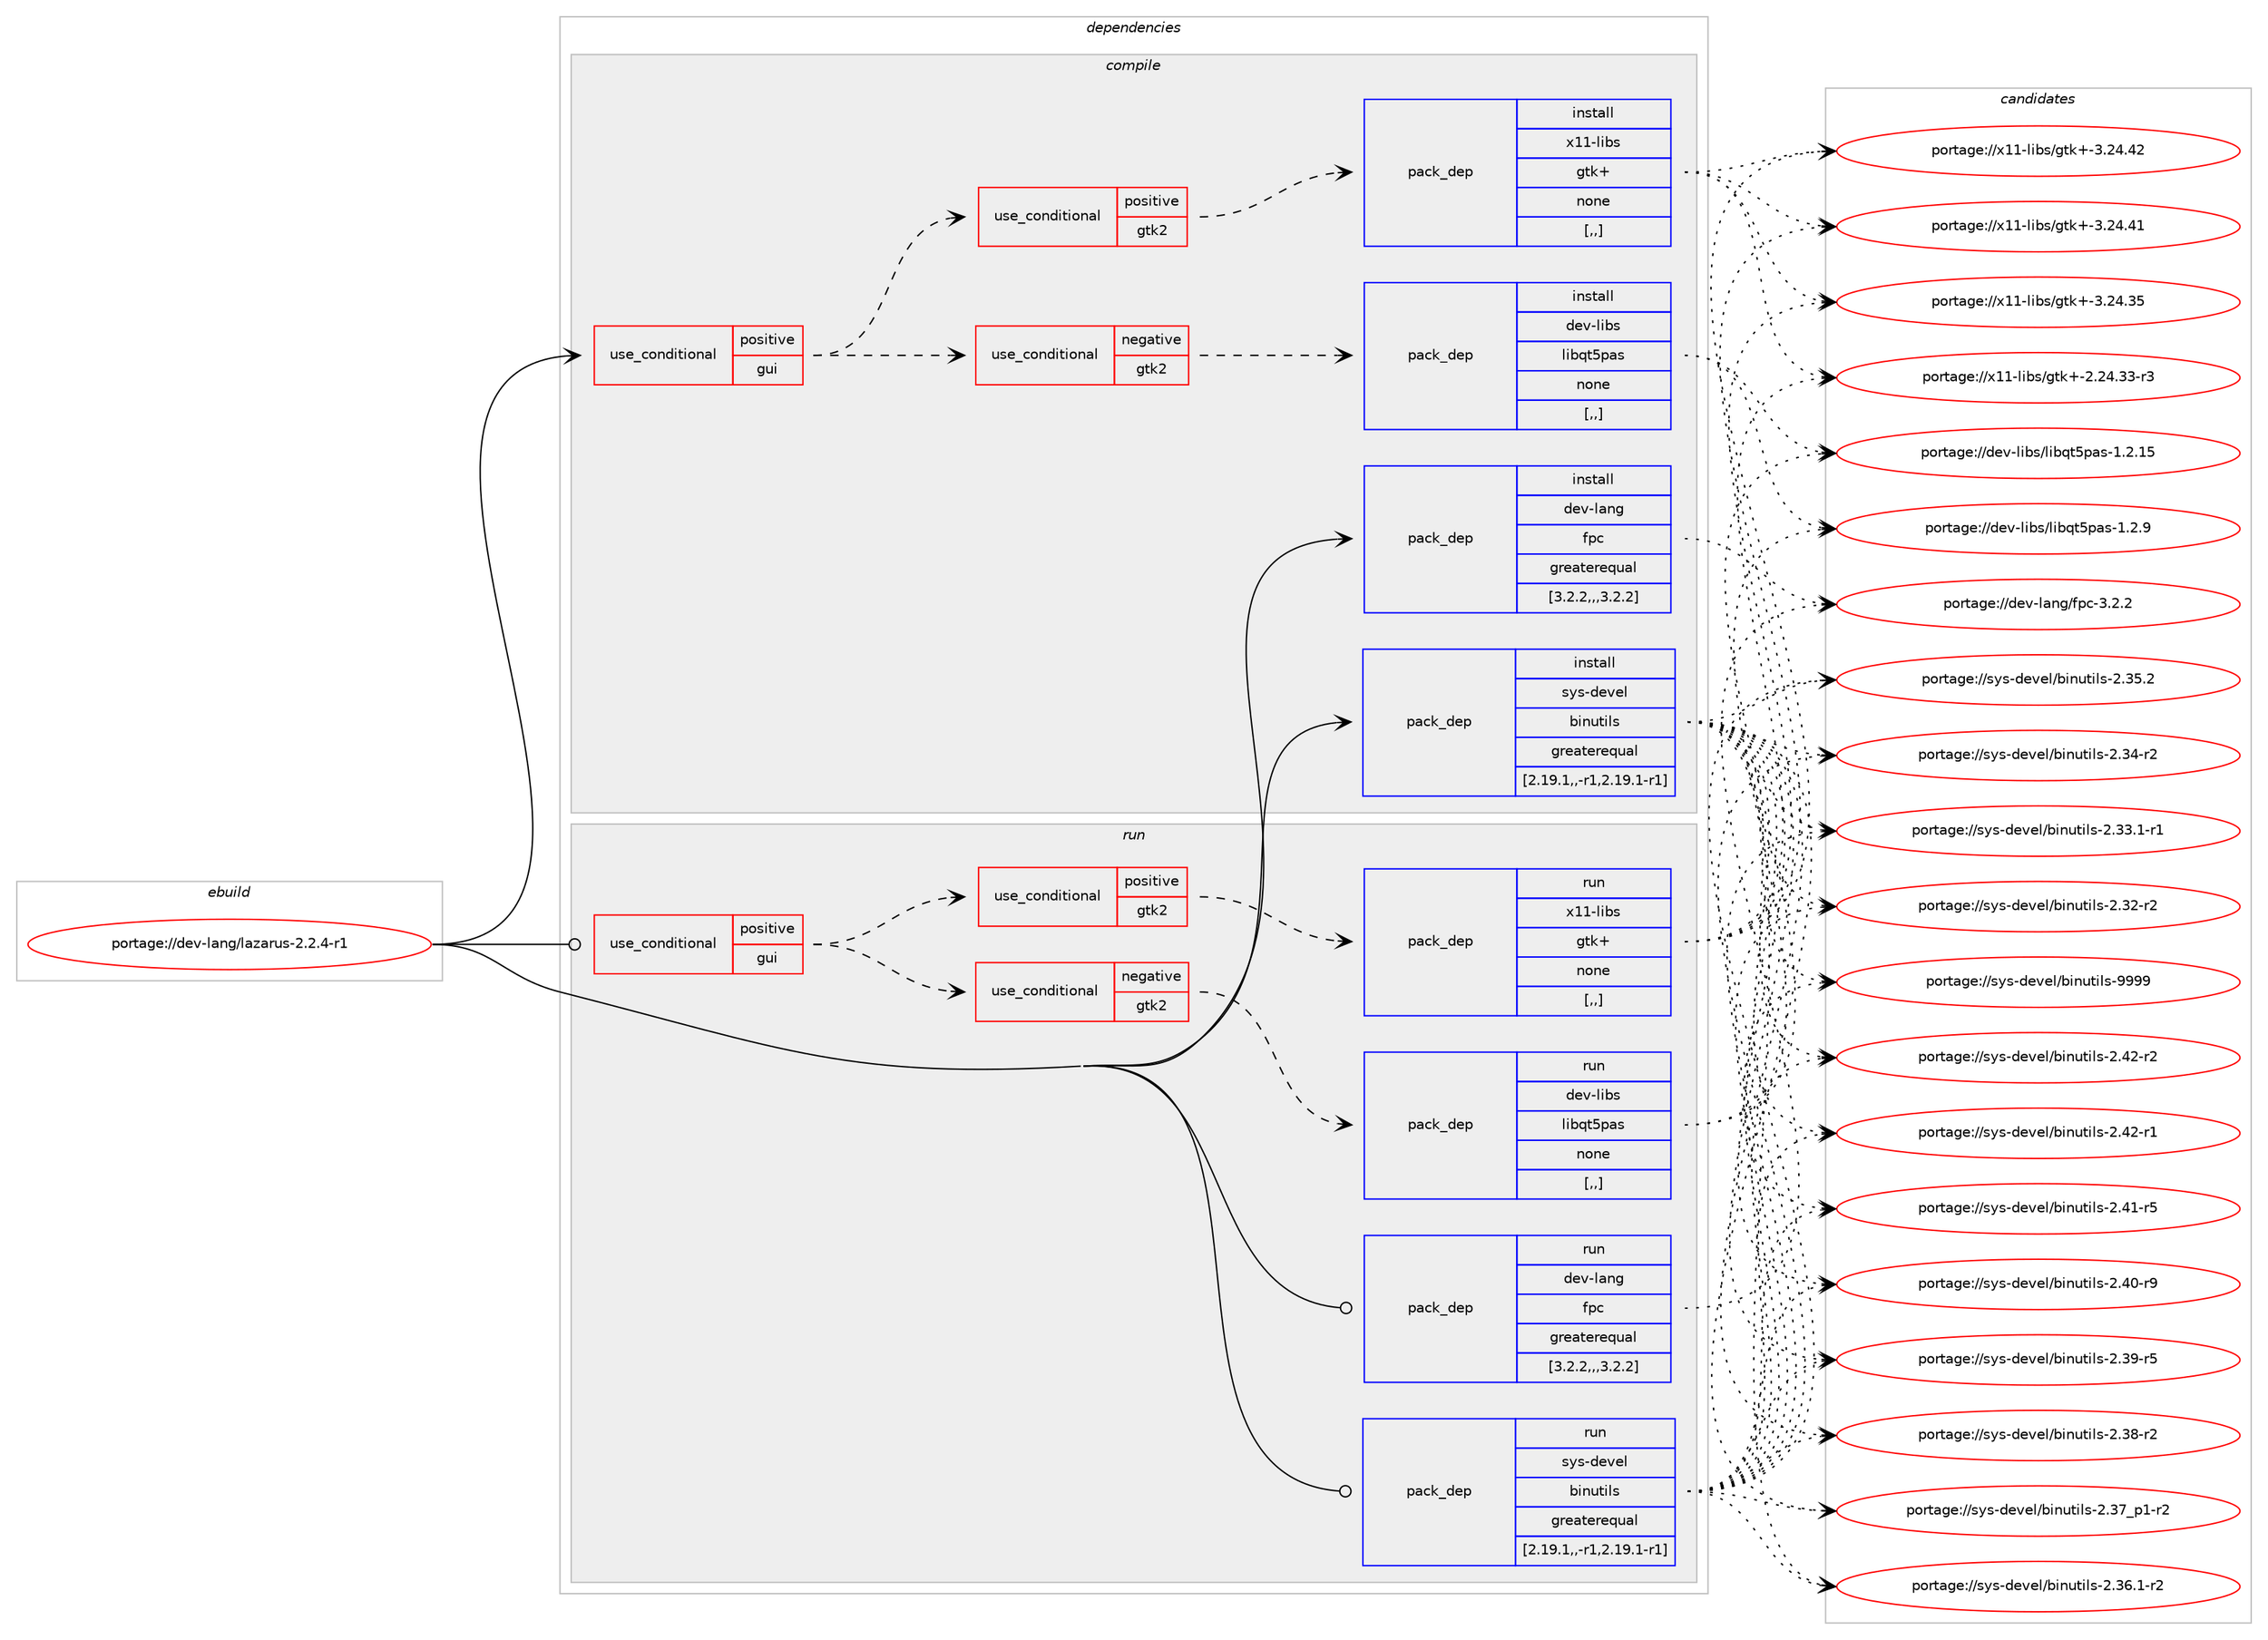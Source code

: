 digraph prolog {

# *************
# Graph options
# *************

newrank=true;
concentrate=true;
compound=true;
graph [rankdir=LR,fontname=Helvetica,fontsize=10,ranksep=1.5];#, ranksep=2.5, nodesep=0.2];
edge  [arrowhead=vee];
node  [fontname=Helvetica,fontsize=10];

# **********
# The ebuild
# **********

subgraph cluster_leftcol {
color=gray;
label=<<i>ebuild</i>>;
id [label="portage://dev-lang/lazarus-2.2.4-r1", color=red, width=4, href="../dev-lang/lazarus-2.2.4-r1.svg"];
}

# ****************
# The dependencies
# ****************

subgraph cluster_midcol {
color=gray;
label=<<i>dependencies</i>>;
subgraph cluster_compile {
fillcolor="#eeeeee";
style=filled;
label=<<i>compile</i>>;
subgraph cond23077 {
dependency99868 [label=<<TABLE BORDER="0" CELLBORDER="1" CELLSPACING="0" CELLPADDING="4"><TR><TD ROWSPAN="3" CELLPADDING="10">use_conditional</TD></TR><TR><TD>positive</TD></TR><TR><TD>gui</TD></TR></TABLE>>, shape=none, color=red];
subgraph cond23078 {
dependency99869 [label=<<TABLE BORDER="0" CELLBORDER="1" CELLSPACING="0" CELLPADDING="4"><TR><TD ROWSPAN="3" CELLPADDING="10">use_conditional</TD></TR><TR><TD>negative</TD></TR><TR><TD>gtk2</TD></TR></TABLE>>, shape=none, color=red];
subgraph pack75719 {
dependency99870 [label=<<TABLE BORDER="0" CELLBORDER="1" CELLSPACING="0" CELLPADDING="4" WIDTH="220"><TR><TD ROWSPAN="6" CELLPADDING="30">pack_dep</TD></TR><TR><TD WIDTH="110">install</TD></TR><TR><TD>dev-libs</TD></TR><TR><TD>libqt5pas</TD></TR><TR><TD>none</TD></TR><TR><TD>[,,]</TD></TR></TABLE>>, shape=none, color=blue];
}
dependency99869:e -> dependency99870:w [weight=20,style="dashed",arrowhead="vee"];
}
dependency99868:e -> dependency99869:w [weight=20,style="dashed",arrowhead="vee"];
subgraph cond23079 {
dependency99871 [label=<<TABLE BORDER="0" CELLBORDER="1" CELLSPACING="0" CELLPADDING="4"><TR><TD ROWSPAN="3" CELLPADDING="10">use_conditional</TD></TR><TR><TD>positive</TD></TR><TR><TD>gtk2</TD></TR></TABLE>>, shape=none, color=red];
subgraph pack75720 {
dependency99872 [label=<<TABLE BORDER="0" CELLBORDER="1" CELLSPACING="0" CELLPADDING="4" WIDTH="220"><TR><TD ROWSPAN="6" CELLPADDING="30">pack_dep</TD></TR><TR><TD WIDTH="110">install</TD></TR><TR><TD>x11-libs</TD></TR><TR><TD>gtk+</TD></TR><TR><TD>none</TD></TR><TR><TD>[,,]</TD></TR></TABLE>>, shape=none, color=blue];
}
dependency99871:e -> dependency99872:w [weight=20,style="dashed",arrowhead="vee"];
}
dependency99868:e -> dependency99871:w [weight=20,style="dashed",arrowhead="vee"];
}
id:e -> dependency99868:w [weight=20,style="solid",arrowhead="vee"];
subgraph pack75721 {
dependency99873 [label=<<TABLE BORDER="0" CELLBORDER="1" CELLSPACING="0" CELLPADDING="4" WIDTH="220"><TR><TD ROWSPAN="6" CELLPADDING="30">pack_dep</TD></TR><TR><TD WIDTH="110">install</TD></TR><TR><TD>dev-lang</TD></TR><TR><TD>fpc</TD></TR><TR><TD>greaterequal</TD></TR><TR><TD>[3.2.2,,,3.2.2]</TD></TR></TABLE>>, shape=none, color=blue];
}
id:e -> dependency99873:w [weight=20,style="solid",arrowhead="vee"];
subgraph pack75722 {
dependency99874 [label=<<TABLE BORDER="0" CELLBORDER="1" CELLSPACING="0" CELLPADDING="4" WIDTH="220"><TR><TD ROWSPAN="6" CELLPADDING="30">pack_dep</TD></TR><TR><TD WIDTH="110">install</TD></TR><TR><TD>sys-devel</TD></TR><TR><TD>binutils</TD></TR><TR><TD>greaterequal</TD></TR><TR><TD>[2.19.1,,-r1,2.19.1-r1]</TD></TR></TABLE>>, shape=none, color=blue];
}
id:e -> dependency99874:w [weight=20,style="solid",arrowhead="vee"];
}
subgraph cluster_compileandrun {
fillcolor="#eeeeee";
style=filled;
label=<<i>compile and run</i>>;
}
subgraph cluster_run {
fillcolor="#eeeeee";
style=filled;
label=<<i>run</i>>;
subgraph cond23080 {
dependency99875 [label=<<TABLE BORDER="0" CELLBORDER="1" CELLSPACING="0" CELLPADDING="4"><TR><TD ROWSPAN="3" CELLPADDING="10">use_conditional</TD></TR><TR><TD>positive</TD></TR><TR><TD>gui</TD></TR></TABLE>>, shape=none, color=red];
subgraph cond23081 {
dependency99876 [label=<<TABLE BORDER="0" CELLBORDER="1" CELLSPACING="0" CELLPADDING="4"><TR><TD ROWSPAN="3" CELLPADDING="10">use_conditional</TD></TR><TR><TD>negative</TD></TR><TR><TD>gtk2</TD></TR></TABLE>>, shape=none, color=red];
subgraph pack75723 {
dependency99877 [label=<<TABLE BORDER="0" CELLBORDER="1" CELLSPACING="0" CELLPADDING="4" WIDTH="220"><TR><TD ROWSPAN="6" CELLPADDING="30">pack_dep</TD></TR><TR><TD WIDTH="110">run</TD></TR><TR><TD>dev-libs</TD></TR><TR><TD>libqt5pas</TD></TR><TR><TD>none</TD></TR><TR><TD>[,,]</TD></TR></TABLE>>, shape=none, color=blue];
}
dependency99876:e -> dependency99877:w [weight=20,style="dashed",arrowhead="vee"];
}
dependency99875:e -> dependency99876:w [weight=20,style="dashed",arrowhead="vee"];
subgraph cond23082 {
dependency99878 [label=<<TABLE BORDER="0" CELLBORDER="1" CELLSPACING="0" CELLPADDING="4"><TR><TD ROWSPAN="3" CELLPADDING="10">use_conditional</TD></TR><TR><TD>positive</TD></TR><TR><TD>gtk2</TD></TR></TABLE>>, shape=none, color=red];
subgraph pack75724 {
dependency99879 [label=<<TABLE BORDER="0" CELLBORDER="1" CELLSPACING="0" CELLPADDING="4" WIDTH="220"><TR><TD ROWSPAN="6" CELLPADDING="30">pack_dep</TD></TR><TR><TD WIDTH="110">run</TD></TR><TR><TD>x11-libs</TD></TR><TR><TD>gtk+</TD></TR><TR><TD>none</TD></TR><TR><TD>[,,]</TD></TR></TABLE>>, shape=none, color=blue];
}
dependency99878:e -> dependency99879:w [weight=20,style="dashed",arrowhead="vee"];
}
dependency99875:e -> dependency99878:w [weight=20,style="dashed",arrowhead="vee"];
}
id:e -> dependency99875:w [weight=20,style="solid",arrowhead="odot"];
subgraph pack75725 {
dependency99880 [label=<<TABLE BORDER="0" CELLBORDER="1" CELLSPACING="0" CELLPADDING="4" WIDTH="220"><TR><TD ROWSPAN="6" CELLPADDING="30">pack_dep</TD></TR><TR><TD WIDTH="110">run</TD></TR><TR><TD>dev-lang</TD></TR><TR><TD>fpc</TD></TR><TR><TD>greaterequal</TD></TR><TR><TD>[3.2.2,,,3.2.2]</TD></TR></TABLE>>, shape=none, color=blue];
}
id:e -> dependency99880:w [weight=20,style="solid",arrowhead="odot"];
subgraph pack75726 {
dependency99881 [label=<<TABLE BORDER="0" CELLBORDER="1" CELLSPACING="0" CELLPADDING="4" WIDTH="220"><TR><TD ROWSPAN="6" CELLPADDING="30">pack_dep</TD></TR><TR><TD WIDTH="110">run</TD></TR><TR><TD>sys-devel</TD></TR><TR><TD>binutils</TD></TR><TR><TD>greaterequal</TD></TR><TR><TD>[2.19.1,,-r1,2.19.1-r1]</TD></TR></TABLE>>, shape=none, color=blue];
}
id:e -> dependency99881:w [weight=20,style="solid",arrowhead="odot"];
}
}

# **************
# The candidates
# **************

subgraph cluster_choices {
rank=same;
color=gray;
label=<<i>candidates</i>>;

subgraph choice75719 {
color=black;
nodesep=1;
choice10010111845108105981154710810598113116531129711545494650464953 [label="portage://dev-libs/libqt5pas-1.2.15", color=red, width=4,href="../dev-libs/libqt5pas-1.2.15.svg"];
choice100101118451081059811547108105981131165311297115454946504657 [label="portage://dev-libs/libqt5pas-1.2.9", color=red, width=4,href="../dev-libs/libqt5pas-1.2.9.svg"];
dependency99870:e -> choice10010111845108105981154710810598113116531129711545494650464953:w [style=dotted,weight="100"];
dependency99870:e -> choice100101118451081059811547108105981131165311297115454946504657:w [style=dotted,weight="100"];
}
subgraph choice75720 {
color=black;
nodesep=1;
choice1204949451081059811547103116107434551465052465250 [label="portage://x11-libs/gtk+-3.24.42", color=red, width=4,href="../x11-libs/gtk+-3.24.42.svg"];
choice1204949451081059811547103116107434551465052465249 [label="portage://x11-libs/gtk+-3.24.41", color=red, width=4,href="../x11-libs/gtk+-3.24.41.svg"];
choice1204949451081059811547103116107434551465052465153 [label="portage://x11-libs/gtk+-3.24.35", color=red, width=4,href="../x11-libs/gtk+-3.24.35.svg"];
choice12049494510810598115471031161074345504650524651514511451 [label="portage://x11-libs/gtk+-2.24.33-r3", color=red, width=4,href="../x11-libs/gtk+-2.24.33-r3.svg"];
dependency99872:e -> choice1204949451081059811547103116107434551465052465250:w [style=dotted,weight="100"];
dependency99872:e -> choice1204949451081059811547103116107434551465052465249:w [style=dotted,weight="100"];
dependency99872:e -> choice1204949451081059811547103116107434551465052465153:w [style=dotted,weight="100"];
dependency99872:e -> choice12049494510810598115471031161074345504650524651514511451:w [style=dotted,weight="100"];
}
subgraph choice75721 {
color=black;
nodesep=1;
choice10010111845108971101034710211299455146504650 [label="portage://dev-lang/fpc-3.2.2", color=red, width=4,href="../dev-lang/fpc-3.2.2.svg"];
dependency99873:e -> choice10010111845108971101034710211299455146504650:w [style=dotted,weight="100"];
}
subgraph choice75722 {
color=black;
nodesep=1;
choice1151211154510010111810110847981051101171161051081154557575757 [label="portage://sys-devel/binutils-9999", color=red, width=4,href="../sys-devel/binutils-9999.svg"];
choice11512111545100101118101108479810511011711610510811545504652504511450 [label="portage://sys-devel/binutils-2.42-r2", color=red, width=4,href="../sys-devel/binutils-2.42-r2.svg"];
choice11512111545100101118101108479810511011711610510811545504652504511449 [label="portage://sys-devel/binutils-2.42-r1", color=red, width=4,href="../sys-devel/binutils-2.42-r1.svg"];
choice11512111545100101118101108479810511011711610510811545504652494511453 [label="portage://sys-devel/binutils-2.41-r5", color=red, width=4,href="../sys-devel/binutils-2.41-r5.svg"];
choice11512111545100101118101108479810511011711610510811545504652484511457 [label="portage://sys-devel/binutils-2.40-r9", color=red, width=4,href="../sys-devel/binutils-2.40-r9.svg"];
choice11512111545100101118101108479810511011711610510811545504651574511453 [label="portage://sys-devel/binutils-2.39-r5", color=red, width=4,href="../sys-devel/binutils-2.39-r5.svg"];
choice11512111545100101118101108479810511011711610510811545504651564511450 [label="portage://sys-devel/binutils-2.38-r2", color=red, width=4,href="../sys-devel/binutils-2.38-r2.svg"];
choice115121115451001011181011084798105110117116105108115455046515595112494511450 [label="portage://sys-devel/binutils-2.37_p1-r2", color=red, width=4,href="../sys-devel/binutils-2.37_p1-r2.svg"];
choice115121115451001011181011084798105110117116105108115455046515446494511450 [label="portage://sys-devel/binutils-2.36.1-r2", color=red, width=4,href="../sys-devel/binutils-2.36.1-r2.svg"];
choice11512111545100101118101108479810511011711610510811545504651534650 [label="portage://sys-devel/binutils-2.35.2", color=red, width=4,href="../sys-devel/binutils-2.35.2.svg"];
choice11512111545100101118101108479810511011711610510811545504651524511450 [label="portage://sys-devel/binutils-2.34-r2", color=red, width=4,href="../sys-devel/binutils-2.34-r2.svg"];
choice115121115451001011181011084798105110117116105108115455046515146494511449 [label="portage://sys-devel/binutils-2.33.1-r1", color=red, width=4,href="../sys-devel/binutils-2.33.1-r1.svg"];
choice11512111545100101118101108479810511011711610510811545504651504511450 [label="portage://sys-devel/binutils-2.32-r2", color=red, width=4,href="../sys-devel/binutils-2.32-r2.svg"];
dependency99874:e -> choice1151211154510010111810110847981051101171161051081154557575757:w [style=dotted,weight="100"];
dependency99874:e -> choice11512111545100101118101108479810511011711610510811545504652504511450:w [style=dotted,weight="100"];
dependency99874:e -> choice11512111545100101118101108479810511011711610510811545504652504511449:w [style=dotted,weight="100"];
dependency99874:e -> choice11512111545100101118101108479810511011711610510811545504652494511453:w [style=dotted,weight="100"];
dependency99874:e -> choice11512111545100101118101108479810511011711610510811545504652484511457:w [style=dotted,weight="100"];
dependency99874:e -> choice11512111545100101118101108479810511011711610510811545504651574511453:w [style=dotted,weight="100"];
dependency99874:e -> choice11512111545100101118101108479810511011711610510811545504651564511450:w [style=dotted,weight="100"];
dependency99874:e -> choice115121115451001011181011084798105110117116105108115455046515595112494511450:w [style=dotted,weight="100"];
dependency99874:e -> choice115121115451001011181011084798105110117116105108115455046515446494511450:w [style=dotted,weight="100"];
dependency99874:e -> choice11512111545100101118101108479810511011711610510811545504651534650:w [style=dotted,weight="100"];
dependency99874:e -> choice11512111545100101118101108479810511011711610510811545504651524511450:w [style=dotted,weight="100"];
dependency99874:e -> choice115121115451001011181011084798105110117116105108115455046515146494511449:w [style=dotted,weight="100"];
dependency99874:e -> choice11512111545100101118101108479810511011711610510811545504651504511450:w [style=dotted,weight="100"];
}
subgraph choice75723 {
color=black;
nodesep=1;
choice10010111845108105981154710810598113116531129711545494650464953 [label="portage://dev-libs/libqt5pas-1.2.15", color=red, width=4,href="../dev-libs/libqt5pas-1.2.15.svg"];
choice100101118451081059811547108105981131165311297115454946504657 [label="portage://dev-libs/libqt5pas-1.2.9", color=red, width=4,href="../dev-libs/libqt5pas-1.2.9.svg"];
dependency99877:e -> choice10010111845108105981154710810598113116531129711545494650464953:w [style=dotted,weight="100"];
dependency99877:e -> choice100101118451081059811547108105981131165311297115454946504657:w [style=dotted,weight="100"];
}
subgraph choice75724 {
color=black;
nodesep=1;
choice1204949451081059811547103116107434551465052465250 [label="portage://x11-libs/gtk+-3.24.42", color=red, width=4,href="../x11-libs/gtk+-3.24.42.svg"];
choice1204949451081059811547103116107434551465052465249 [label="portage://x11-libs/gtk+-3.24.41", color=red, width=4,href="../x11-libs/gtk+-3.24.41.svg"];
choice1204949451081059811547103116107434551465052465153 [label="portage://x11-libs/gtk+-3.24.35", color=red, width=4,href="../x11-libs/gtk+-3.24.35.svg"];
choice12049494510810598115471031161074345504650524651514511451 [label="portage://x11-libs/gtk+-2.24.33-r3", color=red, width=4,href="../x11-libs/gtk+-2.24.33-r3.svg"];
dependency99879:e -> choice1204949451081059811547103116107434551465052465250:w [style=dotted,weight="100"];
dependency99879:e -> choice1204949451081059811547103116107434551465052465249:w [style=dotted,weight="100"];
dependency99879:e -> choice1204949451081059811547103116107434551465052465153:w [style=dotted,weight="100"];
dependency99879:e -> choice12049494510810598115471031161074345504650524651514511451:w [style=dotted,weight="100"];
}
subgraph choice75725 {
color=black;
nodesep=1;
choice10010111845108971101034710211299455146504650 [label="portage://dev-lang/fpc-3.2.2", color=red, width=4,href="../dev-lang/fpc-3.2.2.svg"];
dependency99880:e -> choice10010111845108971101034710211299455146504650:w [style=dotted,weight="100"];
}
subgraph choice75726 {
color=black;
nodesep=1;
choice1151211154510010111810110847981051101171161051081154557575757 [label="portage://sys-devel/binutils-9999", color=red, width=4,href="../sys-devel/binutils-9999.svg"];
choice11512111545100101118101108479810511011711610510811545504652504511450 [label="portage://sys-devel/binutils-2.42-r2", color=red, width=4,href="../sys-devel/binutils-2.42-r2.svg"];
choice11512111545100101118101108479810511011711610510811545504652504511449 [label="portage://sys-devel/binutils-2.42-r1", color=red, width=4,href="../sys-devel/binutils-2.42-r1.svg"];
choice11512111545100101118101108479810511011711610510811545504652494511453 [label="portage://sys-devel/binutils-2.41-r5", color=red, width=4,href="../sys-devel/binutils-2.41-r5.svg"];
choice11512111545100101118101108479810511011711610510811545504652484511457 [label="portage://sys-devel/binutils-2.40-r9", color=red, width=4,href="../sys-devel/binutils-2.40-r9.svg"];
choice11512111545100101118101108479810511011711610510811545504651574511453 [label="portage://sys-devel/binutils-2.39-r5", color=red, width=4,href="../sys-devel/binutils-2.39-r5.svg"];
choice11512111545100101118101108479810511011711610510811545504651564511450 [label="portage://sys-devel/binutils-2.38-r2", color=red, width=4,href="../sys-devel/binutils-2.38-r2.svg"];
choice115121115451001011181011084798105110117116105108115455046515595112494511450 [label="portage://sys-devel/binutils-2.37_p1-r2", color=red, width=4,href="../sys-devel/binutils-2.37_p1-r2.svg"];
choice115121115451001011181011084798105110117116105108115455046515446494511450 [label="portage://sys-devel/binutils-2.36.1-r2", color=red, width=4,href="../sys-devel/binutils-2.36.1-r2.svg"];
choice11512111545100101118101108479810511011711610510811545504651534650 [label="portage://sys-devel/binutils-2.35.2", color=red, width=4,href="../sys-devel/binutils-2.35.2.svg"];
choice11512111545100101118101108479810511011711610510811545504651524511450 [label="portage://sys-devel/binutils-2.34-r2", color=red, width=4,href="../sys-devel/binutils-2.34-r2.svg"];
choice115121115451001011181011084798105110117116105108115455046515146494511449 [label="portage://sys-devel/binutils-2.33.1-r1", color=red, width=4,href="../sys-devel/binutils-2.33.1-r1.svg"];
choice11512111545100101118101108479810511011711610510811545504651504511450 [label="portage://sys-devel/binutils-2.32-r2", color=red, width=4,href="../sys-devel/binutils-2.32-r2.svg"];
dependency99881:e -> choice1151211154510010111810110847981051101171161051081154557575757:w [style=dotted,weight="100"];
dependency99881:e -> choice11512111545100101118101108479810511011711610510811545504652504511450:w [style=dotted,weight="100"];
dependency99881:e -> choice11512111545100101118101108479810511011711610510811545504652504511449:w [style=dotted,weight="100"];
dependency99881:e -> choice11512111545100101118101108479810511011711610510811545504652494511453:w [style=dotted,weight="100"];
dependency99881:e -> choice11512111545100101118101108479810511011711610510811545504652484511457:w [style=dotted,weight="100"];
dependency99881:e -> choice11512111545100101118101108479810511011711610510811545504651574511453:w [style=dotted,weight="100"];
dependency99881:e -> choice11512111545100101118101108479810511011711610510811545504651564511450:w [style=dotted,weight="100"];
dependency99881:e -> choice115121115451001011181011084798105110117116105108115455046515595112494511450:w [style=dotted,weight="100"];
dependency99881:e -> choice115121115451001011181011084798105110117116105108115455046515446494511450:w [style=dotted,weight="100"];
dependency99881:e -> choice11512111545100101118101108479810511011711610510811545504651534650:w [style=dotted,weight="100"];
dependency99881:e -> choice11512111545100101118101108479810511011711610510811545504651524511450:w [style=dotted,weight="100"];
dependency99881:e -> choice115121115451001011181011084798105110117116105108115455046515146494511449:w [style=dotted,weight="100"];
dependency99881:e -> choice11512111545100101118101108479810511011711610510811545504651504511450:w [style=dotted,weight="100"];
}
}

}
